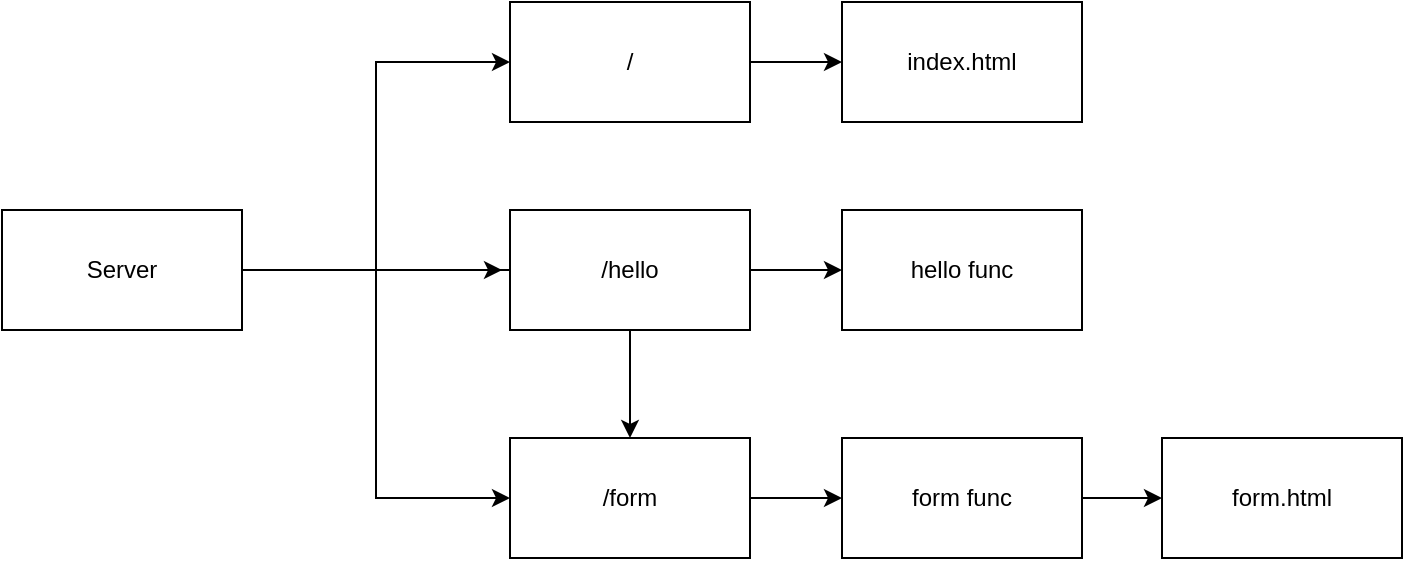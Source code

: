 <mxfile version="20.4.0" type="device"><diagram id="Jg3FadCqEO4F7loJ7_Yg" name="Страница 1"><mxGraphModel dx="787" dy="1307" grid="1" gridSize="10" guides="1" tooltips="1" connect="1" arrows="1" fold="1" page="1" pageScale="1" pageWidth="827" pageHeight="1169" math="0" shadow="0"><root><mxCell id="0"/><mxCell id="1" parent="0"/><mxCell id="TdN3vYm3sRIYTQc_3er9-13" style="edgeStyle=orthogonalEdgeStyle;rounded=0;orthogonalLoop=1;jettySize=auto;html=1;" edge="1" parent="1" source="TdN3vYm3sRIYTQc_3er9-1"><mxGeometry relative="1" as="geometry"><mxPoint x="290" y="584" as="targetPoint"/></mxGeometry></mxCell><mxCell id="TdN3vYm3sRIYTQc_3er9-15" style="edgeStyle=orthogonalEdgeStyle;rounded=0;orthogonalLoop=1;jettySize=auto;html=1;exitX=1;exitY=0.5;exitDx=0;exitDy=0;entryX=0;entryY=0.5;entryDx=0;entryDy=0;" edge="1" parent="1" source="TdN3vYm3sRIYTQc_3er9-1" target="TdN3vYm3sRIYTQc_3er9-7"><mxGeometry relative="1" as="geometry"/></mxCell><mxCell id="TdN3vYm3sRIYTQc_3er9-16" style="edgeStyle=orthogonalEdgeStyle;rounded=0;orthogonalLoop=1;jettySize=auto;html=1;exitX=1;exitY=0.5;exitDx=0;exitDy=0;" edge="1" parent="1" source="TdN3vYm3sRIYTQc_3er9-1" target="TdN3vYm3sRIYTQc_3er9-2"><mxGeometry relative="1" as="geometry"/></mxCell><mxCell id="TdN3vYm3sRIYTQc_3er9-17" style="edgeStyle=orthogonalEdgeStyle;rounded=0;orthogonalLoop=1;jettySize=auto;html=1;exitX=1;exitY=0.5;exitDx=0;exitDy=0;entryX=0;entryY=0.5;entryDx=0;entryDy=0;" edge="1" parent="1" source="TdN3vYm3sRIYTQc_3er9-1" target="TdN3vYm3sRIYTQc_3er9-2"><mxGeometry relative="1" as="geometry"/></mxCell><mxCell id="TdN3vYm3sRIYTQc_3er9-1" value="Server" style="rounded=0;whiteSpace=wrap;html=1;" vertex="1" parent="1"><mxGeometry x="40" y="554" width="120" height="60" as="geometry"/></mxCell><mxCell id="TdN3vYm3sRIYTQc_3er9-11" style="edgeStyle=orthogonalEdgeStyle;rounded=0;orthogonalLoop=1;jettySize=auto;html=1;entryX=0;entryY=0.5;entryDx=0;entryDy=0;" edge="1" parent="1" source="TdN3vYm3sRIYTQc_3er9-2" target="TdN3vYm3sRIYTQc_3er9-3"><mxGeometry relative="1" as="geometry"/></mxCell><mxCell id="TdN3vYm3sRIYTQc_3er9-2" value="/form" style="rounded=0;whiteSpace=wrap;html=1;" vertex="1" parent="1"><mxGeometry x="294" y="668" width="120" height="60" as="geometry"/></mxCell><mxCell id="TdN3vYm3sRIYTQc_3er9-12" style="edgeStyle=orthogonalEdgeStyle;rounded=0;orthogonalLoop=1;jettySize=auto;html=1;entryX=0;entryY=0.5;entryDx=0;entryDy=0;" edge="1" parent="1" source="TdN3vYm3sRIYTQc_3er9-3" target="TdN3vYm3sRIYTQc_3er9-4"><mxGeometry relative="1" as="geometry"/></mxCell><mxCell id="TdN3vYm3sRIYTQc_3er9-3" value="form func" style="rounded=0;whiteSpace=wrap;html=1;" vertex="1" parent="1"><mxGeometry x="460" y="668" width="120" height="60" as="geometry"/></mxCell><mxCell id="TdN3vYm3sRIYTQc_3er9-4" value="form.html" style="rounded=0;whiteSpace=wrap;html=1;" vertex="1" parent="1"><mxGeometry x="620" y="668" width="120" height="60" as="geometry"/></mxCell><mxCell id="TdN3vYm3sRIYTQc_3er9-9" style="edgeStyle=orthogonalEdgeStyle;rounded=0;orthogonalLoop=1;jettySize=auto;html=1;entryX=0;entryY=0.5;entryDx=0;entryDy=0;" edge="1" parent="1" source="TdN3vYm3sRIYTQc_3er9-5" target="TdN3vYm3sRIYTQc_3er9-6"><mxGeometry relative="1" as="geometry"/></mxCell><mxCell id="TdN3vYm3sRIYTQc_3er9-5" value="/hello" style="rounded=0;whiteSpace=wrap;html=1;" vertex="1" parent="1"><mxGeometry x="294" y="554" width="120" height="60" as="geometry"/></mxCell><mxCell id="TdN3vYm3sRIYTQc_3er9-6" value="hello func" style="rounded=0;whiteSpace=wrap;html=1;" vertex="1" parent="1"><mxGeometry x="460" y="554" width="120" height="60" as="geometry"/></mxCell><mxCell id="TdN3vYm3sRIYTQc_3er9-10" style="edgeStyle=orthogonalEdgeStyle;rounded=0;orthogonalLoop=1;jettySize=auto;html=1;entryX=0;entryY=0.5;entryDx=0;entryDy=0;" edge="1" parent="1" source="TdN3vYm3sRIYTQc_3er9-7" target="TdN3vYm3sRIYTQc_3er9-8"><mxGeometry relative="1" as="geometry"/></mxCell><mxCell id="TdN3vYm3sRIYTQc_3er9-7" value="/" style="rounded=0;whiteSpace=wrap;html=1;" vertex="1" parent="1"><mxGeometry x="294" y="450" width="120" height="60" as="geometry"/></mxCell><mxCell id="TdN3vYm3sRIYTQc_3er9-8" value="index.html" style="rounded=0;whiteSpace=wrap;html=1;" vertex="1" parent="1"><mxGeometry x="460" y="450" width="120" height="60" as="geometry"/></mxCell></root></mxGraphModel></diagram></mxfile>